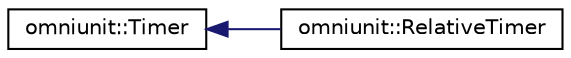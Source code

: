 digraph "Graphical Class Hierarchy"
{
  edge [fontname="Helvetica",fontsize="10",labelfontname="Helvetica",labelfontsize="10"];
  node [fontname="Helvetica",fontsize="10",shape=record];
  rankdir="LR";
  Node0 [label="omniunit::Timer",height=0.2,width=0.4,color="black", fillcolor="white", style="filled",URL="$classomniunit_1_1Timer.html"];
  Node0 -> Node1 [dir="back",color="midnightblue",fontsize="10",style="solid",fontname="Helvetica"];
  Node1 [label="omniunit::RelativeTimer",height=0.2,width=0.4,color="black", fillcolor="white", style="filled",URL="$classomniunit_1_1RelativeTimer.html"];
}
